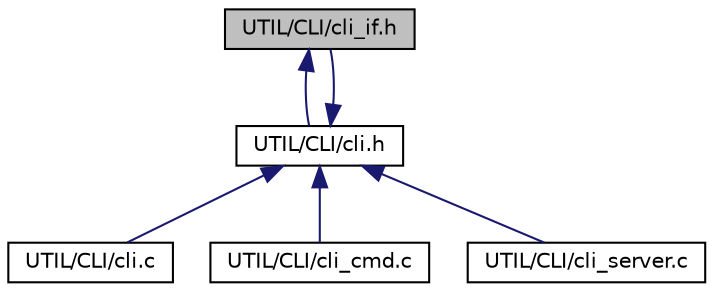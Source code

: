 digraph "UTIL/CLI/cli_if.h"
{
 // LATEX_PDF_SIZE
  edge [fontname="Helvetica",fontsize="10",labelfontname="Helvetica",labelfontsize="10"];
  node [fontname="Helvetica",fontsize="10",shape=record];
  Node1 [label="UTIL/CLI/cli_if.h",height=0.2,width=0.4,color="black", fillcolor="grey75", style="filled", fontcolor="black",tooltip="cli interface"];
  Node1 -> Node2 [dir="back",color="midnightblue",fontsize="10",style="solid",fontname="Helvetica"];
  Node2 [label="UTIL/CLI/cli.h",height=0.2,width=0.4,color="black", fillcolor="white", style="filled",URL="$cli_8h.html",tooltip="cli interface header file"];
  Node2 -> Node3 [dir="back",color="midnightblue",fontsize="10",style="solid",fontname="Helvetica"];
  Node3 [label="UTIL/CLI/cli.c",height=0.2,width=0.4,color="black", fillcolor="white", style="filled",URL="$cli_8c.html",tooltip="oai main cli core"];
  Node2 -> Node4 [dir="back",color="midnightblue",fontsize="10",style="solid",fontname="Helvetica"];
  Node4 [label="UTIL/CLI/cli_cmd.c",height=0.2,width=0.4,color="black", fillcolor="white", style="filled",URL="$cli__cmd_8c.html",tooltip="oai cli commands"];
  Node2 -> Node1 [dir="back",color="midnightblue",fontsize="10",style="solid",fontname="Helvetica"];
  Node2 -> Node5 [dir="back",color="midnightblue",fontsize="10",style="solid",fontname="Helvetica"];
  Node5 [label="UTIL/CLI/cli_server.c",height=0.2,width=0.4,color="black", fillcolor="white", style="filled",URL="$cli__server_8c.html",tooltip="oai cli server side implementation"];
}
